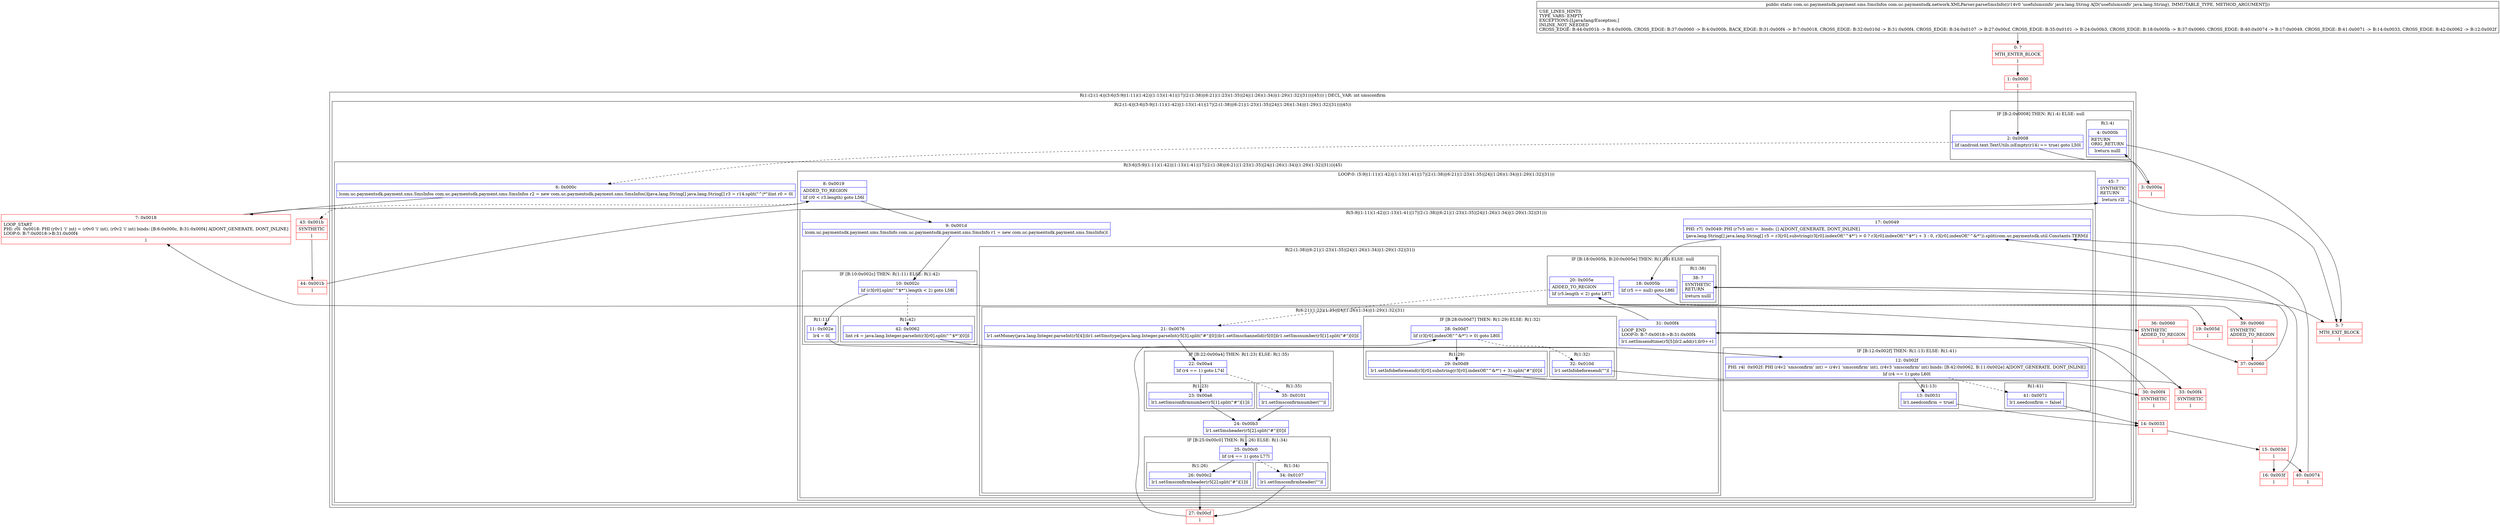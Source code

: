 digraph "CFG forcom.uc.paymentsdk.network.XMLParser.parseSmsInfo(Ljava\/lang\/String;)Lcom\/uc\/paymentsdk\/payment\/sms\/SmsInfos;" {
subgraph cluster_Region_334545121 {
label = "R(1:(2:(1:4)|(3:6|(5:9|(1:11)(1:42)|(1:13)(1:41)|17|(2:(1:38)|(6:21|(1:23)(1:35)|24|(1:26)(1:34)|(1:29)(1:32)|31)))|45))) | DECL_VAR: int smsconfirm\l";
node [shape=record,color=blue];
subgraph cluster_Region_1829554005 {
label = "R(2:(1:4)|(3:6|(5:9|(1:11)(1:42)|(1:13)(1:41)|17|(2:(1:38)|(6:21|(1:23)(1:35)|24|(1:26)(1:34)|(1:29)(1:32)|31)))|45))";
node [shape=record,color=blue];
subgraph cluster_IfRegion_1586814203 {
label = "IF [B:2:0x0008] THEN: R(1:4) ELSE: null";
node [shape=record,color=blue];
Node_2 [shape=record,label="{2\:\ 0x0008|lif (android.text.TextUtils.isEmpty(r14) == true) goto L50l}"];
subgraph cluster_Region_1043290939 {
label = "R(1:4)";
node [shape=record,color=blue];
Node_4 [shape=record,label="{4\:\ 0x000b|RETURN\lORIG_RETURN\l|lreturn nulll}"];
}
}
subgraph cluster_Region_1120505695 {
label = "R(3:6|(5:9|(1:11)(1:42)|(1:13)(1:41)|17|(2:(1:38)|(6:21|(1:23)(1:35)|24|(1:26)(1:34)|(1:29)(1:32)|31)))|45)";
node [shape=record,color=blue];
Node_6 [shape=record,label="{6\:\ 0x000c|lcom.uc.paymentsdk.payment.sms.SmsInfos com.uc.paymentsdk.payment.sms.SmsInfos r2 = new com.uc.paymentsdk.payment.sms.SmsInfos()ljava.lang.String[] java.lang.String[] r3 = r14.split(\"^\|*\")lint r0 = 0l}"];
subgraph cluster_LoopRegion_1175393596 {
label = "LOOP:0: (5:9|(1:11)(1:42)|(1:13)(1:41)|17|(2:(1:38)|(6:21|(1:23)(1:35)|24|(1:26)(1:34)|(1:29)(1:32)|31)))";
node [shape=record,color=blue];
Node_8 [shape=record,label="{8\:\ 0x0019|ADDED_TO_REGION\l|lif (r0 \< r3.length) goto L56l}"];
subgraph cluster_Region_104359702 {
label = "R(5:9|(1:11)(1:42)|(1:13)(1:41)|17|(2:(1:38)|(6:21|(1:23)(1:35)|24|(1:26)(1:34)|(1:29)(1:32)|31)))";
node [shape=record,color=blue];
Node_9 [shape=record,label="{9\:\ 0x001d|lcom.uc.paymentsdk.payment.sms.SmsInfo com.uc.paymentsdk.payment.sms.SmsInfo r1 = new com.uc.paymentsdk.payment.sms.SmsInfo()l}"];
subgraph cluster_IfRegion_655900571 {
label = "IF [B:10:0x002c] THEN: R(1:11) ELSE: R(1:42)";
node [shape=record,color=blue];
Node_10 [shape=record,label="{10\:\ 0x002c|lif (r3[r0].split(\"^$*\").length \< 2) goto L58l}"];
subgraph cluster_Region_1063185614 {
label = "R(1:11)";
node [shape=record,color=blue];
Node_11 [shape=record,label="{11\:\ 0x002e|lr4 = 0l}"];
}
subgraph cluster_Region_698744656 {
label = "R(1:42)";
node [shape=record,color=blue];
Node_42 [shape=record,label="{42\:\ 0x0062|lint r4 = java.lang.Integer.parseInt(r3[r0].split(\"^$*\")[0])l}"];
}
}
subgraph cluster_IfRegion_734884823 {
label = "IF [B:12:0x002f] THEN: R(1:13) ELSE: R(1:41)";
node [shape=record,color=blue];
Node_12 [shape=record,label="{12\:\ 0x002f|PHI: r4l  0x002f: PHI (r4v2 'smsconfirm' int) = (r4v1 'smsconfirm' int), (r4v3 'smsconfirm' int) binds: [B:42:0x0062, B:11:0x002e] A[DONT_GENERATE, DONT_INLINE]\l|lif (r4 == 1) goto L60l}"];
subgraph cluster_Region_1484458891 {
label = "R(1:13)";
node [shape=record,color=blue];
Node_13 [shape=record,label="{13\:\ 0x0031|lr1.needconfirm = truel}"];
}
subgraph cluster_Region_499046213 {
label = "R(1:41)";
node [shape=record,color=blue];
Node_41 [shape=record,label="{41\:\ 0x0071|lr1.needconfirm = falsel}"];
}
}
Node_17 [shape=record,label="{17\:\ 0x0049|PHI: r7l  0x0049: PHI (r7v5 int) =  binds: [] A[DONT_GENERATE, DONT_INLINE]\l|ljava.lang.String[] java.lang.String[] r5 = r3[r0].substring(r3[r0].indexOf(\"^$*\") \> 0 ? r3[r0].indexOf(\"^$*\") + 3 : 0, r3[r0].indexOf(\"^&*\")).split(com.uc.paymentsdk.util.Constants.TERM)l}"];
subgraph cluster_Region_552615828 {
label = "R(2:(1:38)|(6:21|(1:23)(1:35)|24|(1:26)(1:34)|(1:29)(1:32)|31))";
node [shape=record,color=blue];
subgraph cluster_IfRegion_586040026 {
label = "IF [B:18:0x005b, B:20:0x005e] THEN: R(1:38) ELSE: null";
node [shape=record,color=blue];
Node_18 [shape=record,label="{18\:\ 0x005b|lif (r5 == null) goto L86l}"];
Node_20 [shape=record,label="{20\:\ 0x005e|ADDED_TO_REGION\l|lif (r5.length \< 2) goto L87l}"];
subgraph cluster_Region_1492868213 {
label = "R(1:38)";
node [shape=record,color=blue];
Node_38 [shape=record,label="{38\:\ ?|SYNTHETIC\lRETURN\l|lreturn nulll}"];
}
}
subgraph cluster_Region_1770571613 {
label = "R(6:21|(1:23)(1:35)|24|(1:26)(1:34)|(1:29)(1:32)|31)";
node [shape=record,color=blue];
Node_21 [shape=record,label="{21\:\ 0x0076|lr1.setMoney(java.lang.Integer.parseInt(r5[4]))lr1.setSmstype(java.lang.Integer.parseInt(r5[3].split(\"#\")[0]))lr1.setSmschannelid(r5[0])lr1.setSmsnumber(r5[1].split(\"#\")[0])l}"];
subgraph cluster_IfRegion_482947794 {
label = "IF [B:22:0x00a4] THEN: R(1:23) ELSE: R(1:35)";
node [shape=record,color=blue];
Node_22 [shape=record,label="{22\:\ 0x00a4|lif (r4 == 1) goto L74l}"];
subgraph cluster_Region_612872222 {
label = "R(1:23)";
node [shape=record,color=blue];
Node_23 [shape=record,label="{23\:\ 0x00a6|lr1.setSmsconfirmnumber(r5[1].split(\"#\")[1])l}"];
}
subgraph cluster_Region_1810478542 {
label = "R(1:35)";
node [shape=record,color=blue];
Node_35 [shape=record,label="{35\:\ 0x0101|lr1.setSmsconfirmnumber(\"\")l}"];
}
}
Node_24 [shape=record,label="{24\:\ 0x00b3|lr1.setSmsheader(r5[2].split(\"#\")[0])l}"];
subgraph cluster_IfRegion_1549445463 {
label = "IF [B:25:0x00c0] THEN: R(1:26) ELSE: R(1:34)";
node [shape=record,color=blue];
Node_25 [shape=record,label="{25\:\ 0x00c0|lif (r4 == 1) goto L77l}"];
subgraph cluster_Region_1800326251 {
label = "R(1:26)";
node [shape=record,color=blue];
Node_26 [shape=record,label="{26\:\ 0x00c2|lr1.setSmsconfirmheader(r5[2].split(\"#\")[1])l}"];
}
subgraph cluster_Region_2173624 {
label = "R(1:34)";
node [shape=record,color=blue];
Node_34 [shape=record,label="{34\:\ 0x0107|lr1.setSmsconfirmheader(\"\")l}"];
}
}
subgraph cluster_IfRegion_941634584 {
label = "IF [B:28:0x00d7] THEN: R(1:29) ELSE: R(1:32)";
node [shape=record,color=blue];
Node_28 [shape=record,label="{28\:\ 0x00d7|lif (r3[r0].indexOf(\"^&*\") \> 0) goto L80l}"];
subgraph cluster_Region_1579294816 {
label = "R(1:29)";
node [shape=record,color=blue];
Node_29 [shape=record,label="{29\:\ 0x00d9|lr1.setInfobeforesend(r3[r0].substring(r3[r0].indexOf(\"^&*\") + 3).split(\"#\")[0])l}"];
}
subgraph cluster_Region_423591394 {
label = "R(1:32)";
node [shape=record,color=blue];
Node_32 [shape=record,label="{32\:\ 0x010d|lr1.setInfobeforesend(\"\")l}"];
}
}
Node_31 [shape=record,label="{31\:\ 0x00f4|LOOP_END\lLOOP:0: B:7:0x0018\-\>B:31:0x00f4\l|lr1.setSmsendtime(r5[5])lr2.add(r1)lr0++l}"];
}
}
}
}
Node_45 [shape=record,label="{45\:\ ?|SYNTHETIC\lRETURN\l|lreturn r2l}"];
}
}
}
Node_0 [shape=record,color=red,label="{0\:\ ?|MTH_ENTER_BLOCK\l|l}"];
Node_1 [shape=record,color=red,label="{1\:\ 0x0000|l}"];
Node_3 [shape=record,color=red,label="{3\:\ 0x000a|l}"];
Node_5 [shape=record,color=red,label="{5\:\ ?|MTH_EXIT_BLOCK\l|l}"];
Node_7 [shape=record,color=red,label="{7\:\ 0x0018|LOOP_START\lPHI: r0l  0x0018: PHI (r0v1 'i' int) = (r0v0 'i' int), (r0v2 'i' int) binds: [B:6:0x000c, B:31:0x00f4] A[DONT_GENERATE, DONT_INLINE]\lLOOP:0: B:7:0x0018\-\>B:31:0x00f4\l|l}"];
Node_14 [shape=record,color=red,label="{14\:\ 0x0033|l}"];
Node_15 [shape=record,color=red,label="{15\:\ 0x003d|l}"];
Node_16 [shape=record,color=red,label="{16\:\ 0x003f|l}"];
Node_19 [shape=record,color=red,label="{19\:\ 0x005d|l}"];
Node_27 [shape=record,color=red,label="{27\:\ 0x00cf|l}"];
Node_30 [shape=record,color=red,label="{30\:\ 0x00f4|SYNTHETIC\l|l}"];
Node_33 [shape=record,color=red,label="{33\:\ 0x00f4|SYNTHETIC\l|l}"];
Node_36 [shape=record,color=red,label="{36\:\ 0x0060|SYNTHETIC\lADDED_TO_REGION\l|l}"];
Node_37 [shape=record,color=red,label="{37\:\ 0x0060|l}"];
Node_39 [shape=record,color=red,label="{39\:\ 0x0060|SYNTHETIC\lADDED_TO_REGION\l|l}"];
Node_40 [shape=record,color=red,label="{40\:\ 0x0074|l}"];
Node_43 [shape=record,color=red,label="{43\:\ 0x001b|SYNTHETIC\l|l}"];
Node_44 [shape=record,color=red,label="{44\:\ 0x001b|l}"];
MethodNode[shape=record,label="{public static com.uc.paymentsdk.payment.sms.SmsInfos com.uc.paymentsdk.network.XMLParser.parseSmsInfo((r14v0 'usefulsmsinfo' java.lang.String A[D('usefulsmsinfo' java.lang.String), IMMUTABLE_TYPE, METHOD_ARGUMENT]))  | USE_LINES_HINTS\lTYPE_VARS: EMPTY\lEXCEPTIONS:[Ljava\/lang\/Exception;]\lINLINE_NOT_NEEDED\lCROSS_EDGE: B:44:0x001b \-\> B:4:0x000b, CROSS_EDGE: B:37:0x0060 \-\> B:4:0x000b, BACK_EDGE: B:31:0x00f4 \-\> B:7:0x0018, CROSS_EDGE: B:32:0x010d \-\> B:31:0x00f4, CROSS_EDGE: B:34:0x0107 \-\> B:27:0x00cf, CROSS_EDGE: B:35:0x0101 \-\> B:24:0x00b3, CROSS_EDGE: B:18:0x005b \-\> B:37:0x0060, CROSS_EDGE: B:40:0x0074 \-\> B:17:0x0049, CROSS_EDGE: B:41:0x0071 \-\> B:14:0x0033, CROSS_EDGE: B:42:0x0062 \-\> B:12:0x002f\l}"];
MethodNode -> Node_0;
Node_2 -> Node_3;
Node_2 -> Node_6[style=dashed];
Node_4 -> Node_5;
Node_6 -> Node_7;
Node_8 -> Node_9;
Node_8 -> Node_43[style=dashed];
Node_9 -> Node_10;
Node_10 -> Node_11;
Node_10 -> Node_42[style=dashed];
Node_11 -> Node_12;
Node_42 -> Node_12;
Node_12 -> Node_13;
Node_12 -> Node_41[style=dashed];
Node_13 -> Node_14;
Node_41 -> Node_14;
Node_17 -> Node_18;
Node_18 -> Node_19[style=dashed];
Node_18 -> Node_39;
Node_20 -> Node_21[style=dashed];
Node_20 -> Node_36;
Node_38 -> Node_5;
Node_21 -> Node_22;
Node_22 -> Node_23;
Node_22 -> Node_35[style=dashed];
Node_23 -> Node_24;
Node_35 -> Node_24;
Node_24 -> Node_25;
Node_25 -> Node_26;
Node_25 -> Node_34[style=dashed];
Node_26 -> Node_27;
Node_34 -> Node_27;
Node_28 -> Node_29;
Node_28 -> Node_32[style=dashed];
Node_29 -> Node_30;
Node_32 -> Node_33;
Node_31 -> Node_7;
Node_45 -> Node_5;
Node_0 -> Node_1;
Node_1 -> Node_2;
Node_3 -> Node_4;
Node_7 -> Node_8;
Node_14 -> Node_15;
Node_15 -> Node_16;
Node_15 -> Node_40;
Node_16 -> Node_17;
Node_19 -> Node_20;
Node_27 -> Node_28;
Node_30 -> Node_31;
Node_33 -> Node_31;
Node_36 -> Node_37;
Node_37 -> Node_38;
Node_39 -> Node_37;
Node_40 -> Node_17;
Node_43 -> Node_44;
Node_44 -> Node_45;
}


